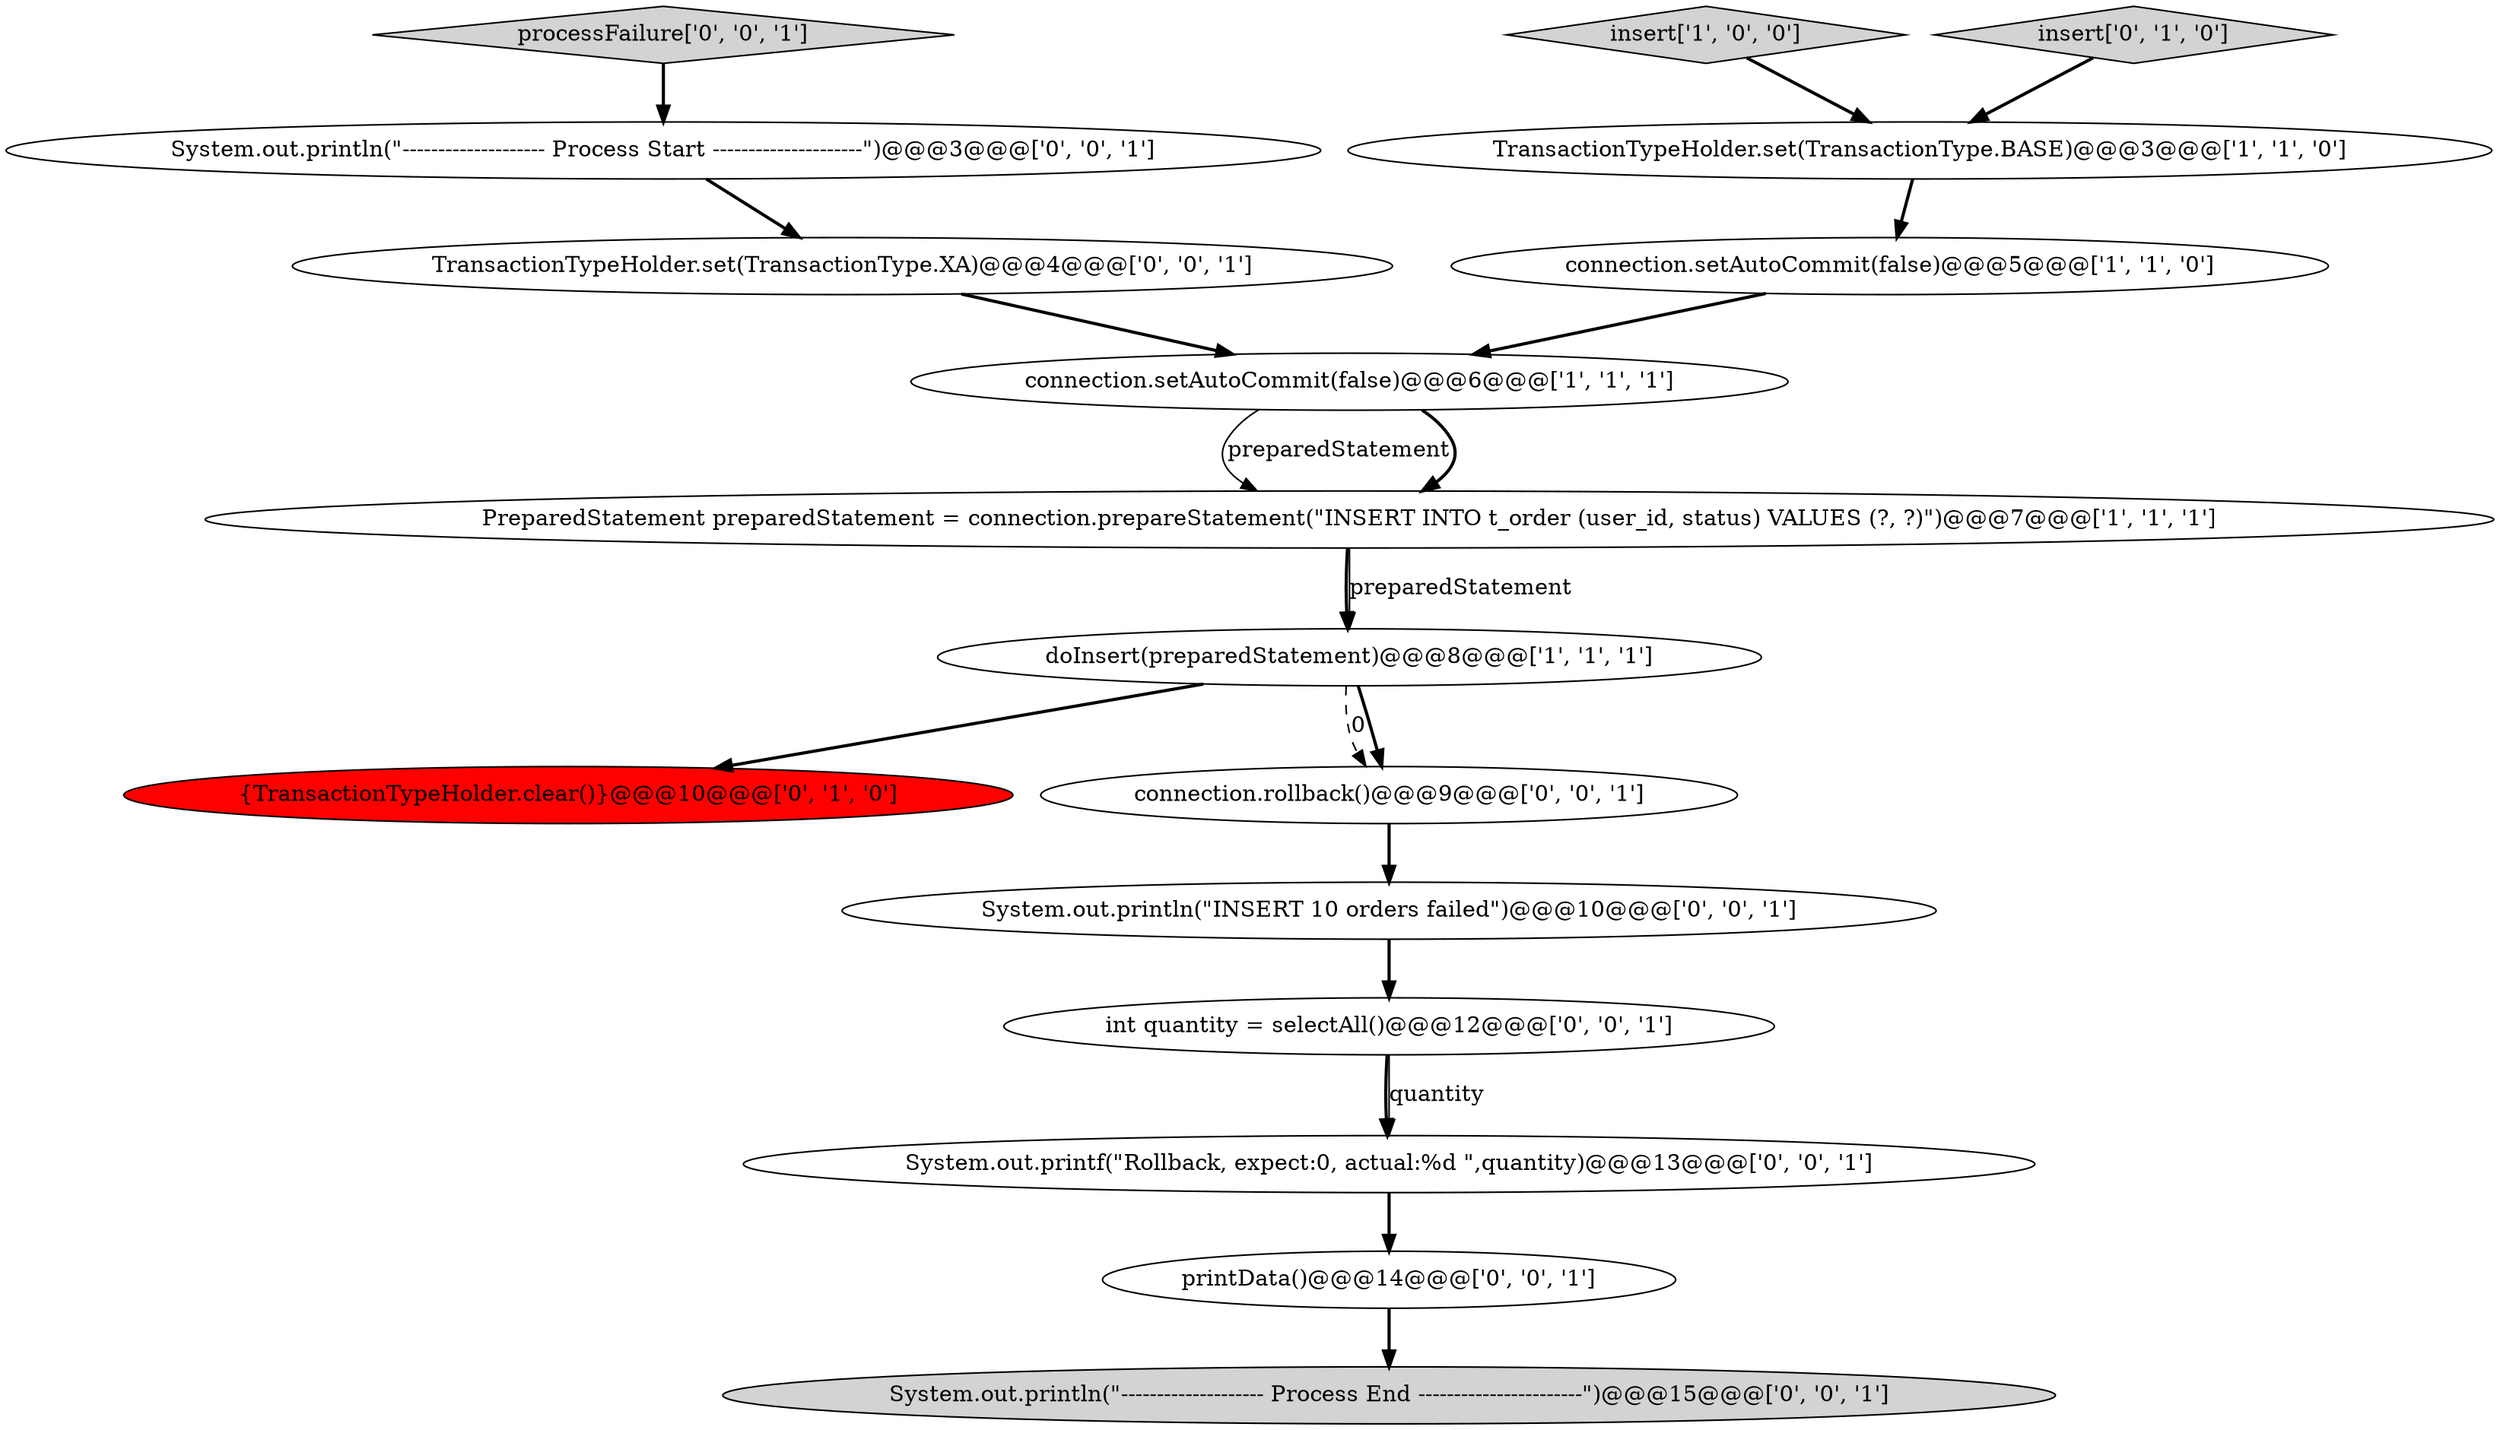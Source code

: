 digraph {
9 [style = filled, label = "printData()@@@14@@@['0', '0', '1']", fillcolor = white, shape = ellipse image = "AAA0AAABBB3BBB"];
2 [style = filled, label = "insert['1', '0', '0']", fillcolor = lightgray, shape = diamond image = "AAA0AAABBB1BBB"];
7 [style = filled, label = "insert['0', '1', '0']", fillcolor = lightgray, shape = diamond image = "AAA0AAABBB2BBB"];
15 [style = filled, label = "TransactionTypeHolder.set(TransactionType.XA)@@@4@@@['0', '0', '1']", fillcolor = white, shape = ellipse image = "AAA0AAABBB3BBB"];
16 [style = filled, label = "System.out.println(\"INSERT 10 orders failed\")@@@10@@@['0', '0', '1']", fillcolor = white, shape = ellipse image = "AAA0AAABBB3BBB"];
5 [style = filled, label = "PreparedStatement preparedStatement = connection.prepareStatement(\"INSERT INTO t_order (user_id, status) VALUES (?, ?)\")@@@7@@@['1', '1', '1']", fillcolor = white, shape = ellipse image = "AAA0AAABBB1BBB"];
14 [style = filled, label = "System.out.printf(\"Rollback, expect:0, actual:%d \",quantity)@@@13@@@['0', '0', '1']", fillcolor = white, shape = ellipse image = "AAA0AAABBB3BBB"];
11 [style = filled, label = "System.out.println(\"-------------------- Process Start ---------------------\")@@@3@@@['0', '0', '1']", fillcolor = white, shape = ellipse image = "AAA0AAABBB3BBB"];
1 [style = filled, label = "connection.setAutoCommit(false)@@@5@@@['1', '1', '0']", fillcolor = white, shape = ellipse image = "AAA0AAABBB1BBB"];
0 [style = filled, label = "connection.setAutoCommit(false)@@@6@@@['1', '1', '1']", fillcolor = white, shape = ellipse image = "AAA0AAABBB1BBB"];
6 [style = filled, label = "{TransactionTypeHolder.clear()}@@@10@@@['0', '1', '0']", fillcolor = red, shape = ellipse image = "AAA1AAABBB2BBB"];
12 [style = filled, label = "int quantity = selectAll()@@@12@@@['0', '0', '1']", fillcolor = white, shape = ellipse image = "AAA0AAABBB3BBB"];
8 [style = filled, label = "connection.rollback()@@@9@@@['0', '0', '1']", fillcolor = white, shape = ellipse image = "AAA0AAABBB3BBB"];
13 [style = filled, label = "System.out.println(\"-------------------- Process End -----------------------\")@@@15@@@['0', '0', '1']", fillcolor = lightgray, shape = ellipse image = "AAA0AAABBB3BBB"];
4 [style = filled, label = "TransactionTypeHolder.set(TransactionType.BASE)@@@3@@@['1', '1', '0']", fillcolor = white, shape = ellipse image = "AAA0AAABBB1BBB"];
3 [style = filled, label = "doInsert(preparedStatement)@@@8@@@['1', '1', '1']", fillcolor = white, shape = ellipse image = "AAA0AAABBB1BBB"];
10 [style = filled, label = "processFailure['0', '0', '1']", fillcolor = lightgray, shape = diamond image = "AAA0AAABBB3BBB"];
5->3 [style = bold, label=""];
0->5 [style = solid, label="preparedStatement"];
8->16 [style = bold, label=""];
12->14 [style = bold, label=""];
3->6 [style = bold, label=""];
14->9 [style = bold, label=""];
4->1 [style = bold, label=""];
3->8 [style = dashed, label="0"];
1->0 [style = bold, label=""];
7->4 [style = bold, label=""];
12->14 [style = solid, label="quantity"];
5->3 [style = solid, label="preparedStatement"];
2->4 [style = bold, label=""];
16->12 [style = bold, label=""];
3->8 [style = bold, label=""];
15->0 [style = bold, label=""];
11->15 [style = bold, label=""];
0->5 [style = bold, label=""];
9->13 [style = bold, label=""];
10->11 [style = bold, label=""];
}
